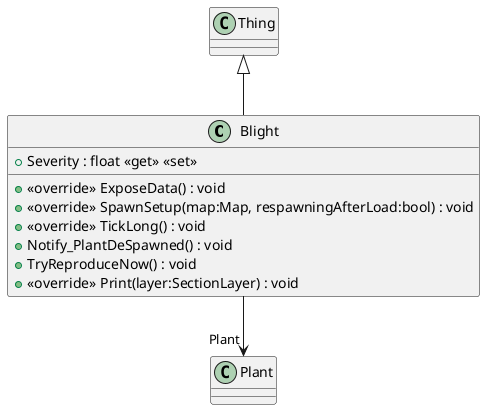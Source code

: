 @startuml
class Blight {
    + Severity : float <<get>> <<set>>
    + <<override>> ExposeData() : void
    + <<override>> SpawnSetup(map:Map, respawningAfterLoad:bool) : void
    + <<override>> TickLong() : void
    + Notify_PlantDeSpawned() : void
    + TryReproduceNow() : void
    + <<override>> Print(layer:SectionLayer) : void
}
Thing <|-- Blight
Blight --> "Plant" Plant
@enduml
